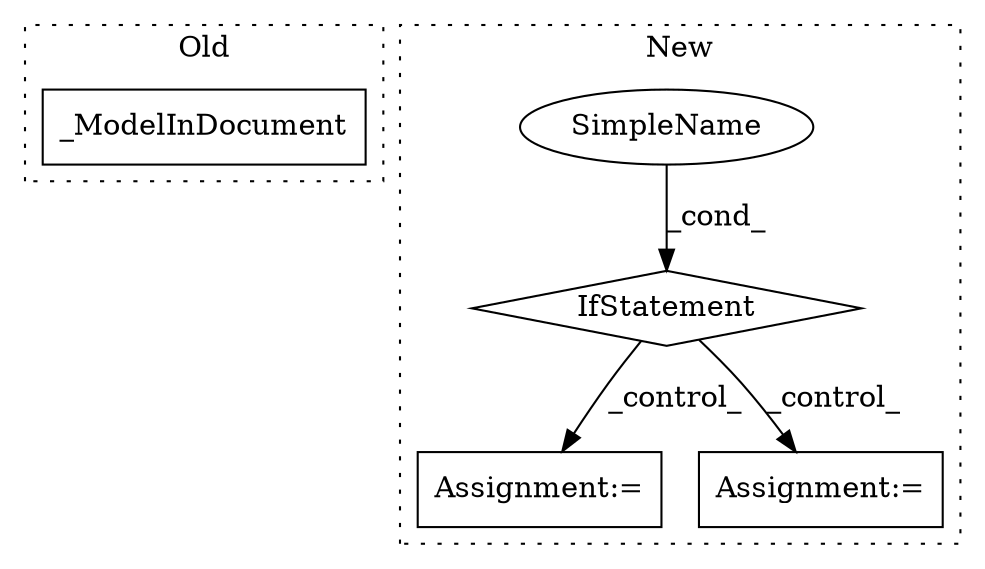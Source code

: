 digraph G {
subgraph cluster0 {
1 [label="_ModelInDocument" a="32" s="2115,2138" l="17,1" shape="box"];
label = "Old";
style="dotted";
}
subgraph cluster1 {
2 [label="IfStatement" a="25" s="3507,3534" l="4,2" shape="diamond"];
3 [label="SimpleName" a="42" s="" l="" shape="ellipse"];
4 [label="Assignment:=" a="7" s="3547" l="1" shape="box"];
5 [label="Assignment:=" a="7" s="3592" l="1" shape="box"];
label = "New";
style="dotted";
}
2 -> 5 [label="_control_"];
2 -> 4 [label="_control_"];
3 -> 2 [label="_cond_"];
}